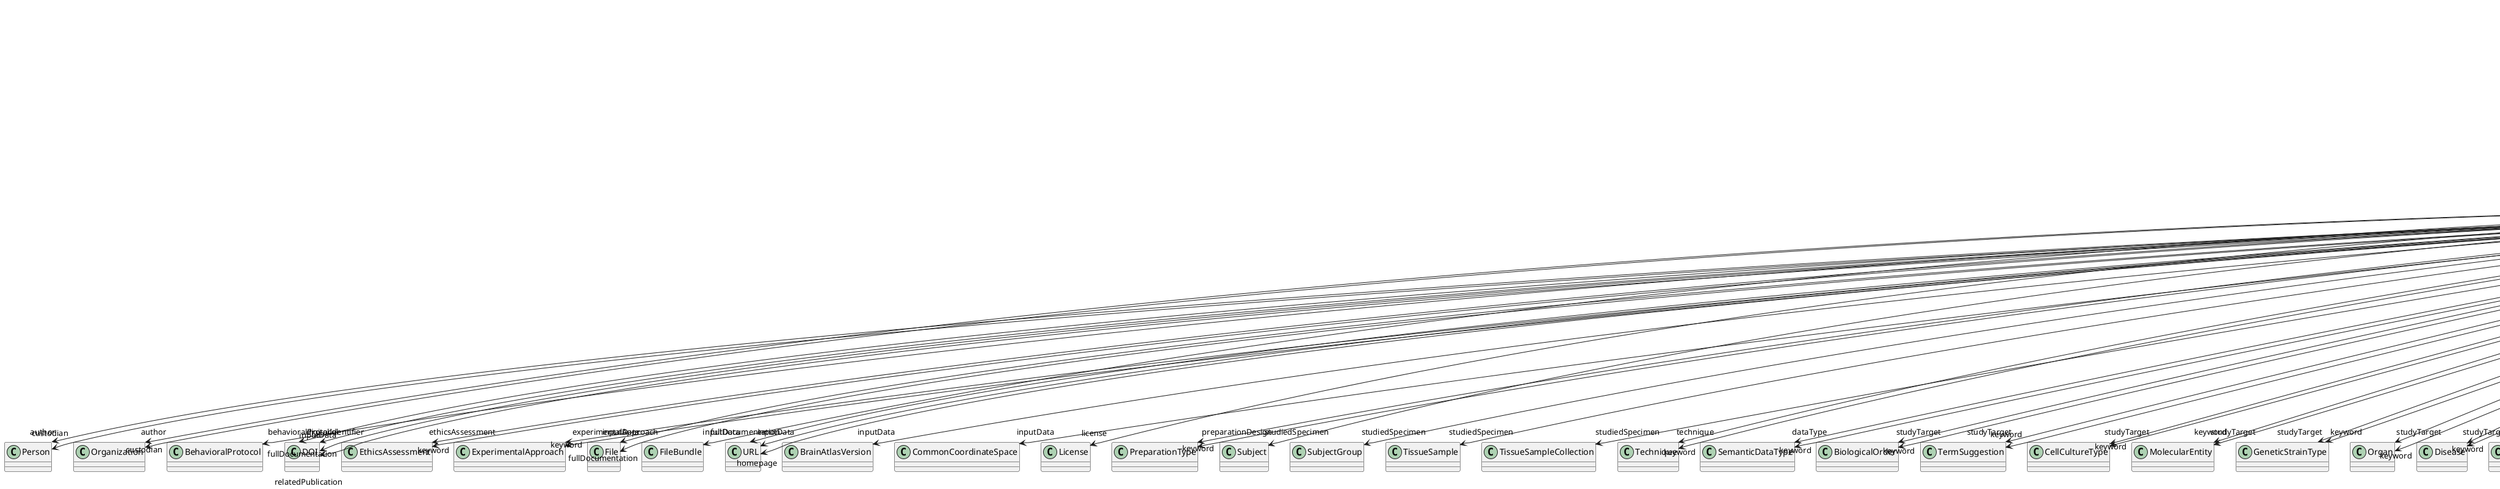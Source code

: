 @startuml
class DatasetVersion {
+author
+behavioralProtocol
+digitalIdentifier
+ethicsAssessment
+experimentalApproach
+inputData
+isAlternativeVersionOf
+isNewVersionOf
+license
+preparationDesign
+studiedSpecimen
+technique
+dataType
+studyTarget
+accessibility
+copyright
+custodian
+description
+fullDocumentation
+fullName
+funding
+homepage
+howToCite
+keyword
+otherContribution
+relatedPublication
+releaseDate
+repository
+shortName
+supportChannel
+versionIdentifier
+versionInnovation

}
DatasetVersion -d-> "author" Person
DatasetVersion -d-> "author" Organization
DatasetVersion -d-> "behavioralProtocol" BehavioralProtocol
DatasetVersion -d-> "digitalIdentifier" DOI
DatasetVersion -d-> "ethicsAssessment" EthicsAssessment
DatasetVersion -d-> "experimentalApproach" ExperimentalApproach
DatasetVersion -d-> "inputData" DOI
DatasetVersion -d-> "inputData" File
DatasetVersion -d-> "inputData" FileBundle
DatasetVersion -d-> "inputData" URL
DatasetVersion -d-> "inputData" BrainAtlasVersion
DatasetVersion -d-> "inputData" CommonCoordinateSpace
DatasetVersion -d-> "isAlternativeVersionOf" DatasetVersion
DatasetVersion -d-> "isNewVersionOf" DatasetVersion
DatasetVersion -d-> "license" License
DatasetVersion -d-> "preparationDesign" PreparationType
DatasetVersion -d-> "studiedSpecimen" Subject
DatasetVersion -d-> "studiedSpecimen" SubjectGroup
DatasetVersion -d-> "studiedSpecimen" TissueSample
DatasetVersion -d-> "studiedSpecimen" TissueSampleCollection
DatasetVersion -d-> "technique" Technique
DatasetVersion -d-> "dataType" SemanticDataType
DatasetVersion -d-> "studyTarget" BiologicalOrder
DatasetVersion -d-> "studyTarget" TermSuggestion
DatasetVersion -d-> "studyTarget" CellCultureType
DatasetVersion -d-> "studyTarget" MolecularEntity
DatasetVersion -d-> "studyTarget" GeneticStrainType
DatasetVersion -d-> "studyTarget" Organ
DatasetVersion -d-> "studyTarget" Disease
DatasetVersion -d-> "studyTarget" UBERONParcellation
DatasetVersion -d-> "studyTarget" BiologicalSex
DatasetVersion -d-> "studyTarget" Species
DatasetVersion -d-> "studyTarget" DiseaseModel
DatasetVersion -d-> "studyTarget" Handedness
DatasetVersion -d-> "studyTarget" CellType
DatasetVersion -d-> "studyTarget" BreedingType
DatasetVersion -d-> "studyTarget" SubcellularEntity
DatasetVersion -d-> "studyTarget" ParcellationEntity
DatasetVersion -d-> "studyTarget" ParcellationEntityVersion
DatasetVersion -d-> "studyTarget" CustomAnatomicalEntity
DatasetVersion -d-> "accessibility" ProductAccessibility
DatasetVersion -d-> "copyright" Copyright
DatasetVersion -d-> "custodian" Person
DatasetVersion -d-> "custodian" Organization
DatasetVersion -d-> "fullDocumentation" DOI
DatasetVersion -d-> "fullDocumentation" File
DatasetVersion -d-> "fullDocumentation" URL
DatasetVersion -d-> "funding" Funding
DatasetVersion -d-> "homepage" URL
DatasetVersion -d-> "keyword" TissueSampleType
DatasetVersion -d-> "keyword" ProductAccessibility
DatasetVersion -d-> "keyword" AnatomicalAxesOrientation
DatasetVersion -d-> "keyword" FileBundleGrouping
DatasetVersion -d-> "keyword" Laterality
DatasetVersion -d-> "keyword" BiologicalOrder
DatasetVersion -d-> "keyword" StimulationTechnique
DatasetVersion -d-> "keyword" TermSuggestion
DatasetVersion -d-> "keyword" AtlasType
DatasetVersion -d-> "keyword" CellCultureType
DatasetVersion -d-> "keyword" SoftwareFeature
DatasetVersion -d-> "keyword" MolecularEntity
DatasetVersion -d-> "keyword" GeneticStrainType
DatasetVersion -d-> "keyword" TissueSampleAttribute
DatasetVersion -d-> "keyword" LearningResourceType
DatasetVersion -d-> "keyword" Technique
DatasetVersion -d-> "keyword" ContributionType
DatasetVersion -d-> "keyword" AgeCategory
DatasetVersion -d-> "keyword" Organ
DatasetVersion -d-> "keyword" TypeOfUncertainty
DatasetVersion -d-> "keyword" FileRepositoryType
DatasetVersion -d-> "keyword" CranialWindowType
DatasetVersion -d-> "keyword" OperatingDevice
DatasetVersion -d-> "keyword" FileUsageRole
DatasetVersion -d-> "keyword" Disease
DatasetVersion -d-> "keyword" UnitOfMeasurement
DatasetVersion -d-> "keyword" Language
DatasetVersion -d-> "keyword" UBERONParcellation
DatasetVersion -d-> "keyword" BiologicalSex
DatasetVersion -d-> "keyword" DeviceType
DatasetVersion -d-> "keyword" SubjectAttribute
DatasetVersion -d-> "keyword" StimulationApproach
DatasetVersion -d-> "keyword" SetupType
DatasetVersion -d-> "keyword" SoftwareApplicationCategory
DatasetVersion -d-> "keyword" Species
DatasetVersion -d-> "keyword" EducationalLevel
DatasetVersion -d-> "keyword" ProgrammingLanguage
DatasetVersion -d-> "keyword" DiseaseModel
DatasetVersion -d-> "keyword" DataType
DatasetVersion -d-> "keyword" ExperimentalApproach
DatasetVersion -d-> "keyword" DifferenceMeasure
DatasetVersion -d-> "keyword" MetaDataModelType
DatasetVersion -d-> "keyword" AnnotationType
DatasetVersion -d-> "keyword" Handedness
DatasetVersion -d-> "keyword" EthicsAssessment
DatasetVersion -d-> "keyword" SemanticDataType
DatasetVersion -d-> "keyword" MeasuredQuantity
DatasetVersion -d-> "keyword" OperatingSystem
DatasetVersion -d-> "keyword" Terminology
DatasetVersion -d-> "keyword" CriteriaQualityType
DatasetVersion -d-> "keyword" ActionStatusType
DatasetVersion -d-> "keyword" AnatomicalPlane
DatasetVersion -d-> "keyword" ChemicalMixtureType
DatasetVersion -d-> "keyword" ModelScope
DatasetVersion -d-> "keyword" ModelAbstractionLevel
DatasetVersion -d-> "keyword" PreparationType
DatasetVersion -d-> "keyword" StimulusType
DatasetVersion -d-> "keyword" Service
DatasetVersion -d-> "keyword" PatchClampVariation
DatasetVersion -d-> "keyword" CellType
DatasetVersion -d-> "keyword" BreedingType
DatasetVersion -d-> "keyword" QualitativeOverlap
DatasetVersion -d-> "keyword" SubcellularEntity
DatasetVersion -d-> "otherContribution" Contribution
DatasetVersion -d-> "relatedPublication" DOI
DatasetVersion -d-> "relatedPublication" ISBN
DatasetVersion -d-> "relatedPublication" HANDLE
DatasetVersion -d-> "repository" FileRepository

@enduml
